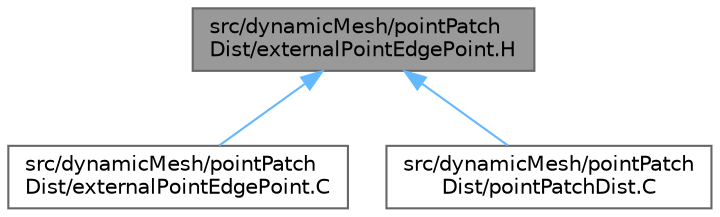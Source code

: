 digraph "src/dynamicMesh/pointPatchDist/externalPointEdgePoint.H"
{
 // LATEX_PDF_SIZE
  bgcolor="transparent";
  edge [fontname=Helvetica,fontsize=10,labelfontname=Helvetica,labelfontsize=10];
  node [fontname=Helvetica,fontsize=10,shape=box,height=0.2,width=0.4];
  Node1 [id="Node000001",label="src/dynamicMesh/pointPatch\lDist/externalPointEdgePoint.H",height=0.2,width=0.4,color="gray40", fillcolor="grey60", style="filled", fontcolor="black",tooltip=" "];
  Node1 -> Node2 [id="edge1_Node000001_Node000002",dir="back",color="steelblue1",style="solid",tooltip=" "];
  Node2 [id="Node000002",label="src/dynamicMesh/pointPatch\lDist/externalPointEdgePoint.C",height=0.2,width=0.4,color="grey40", fillcolor="white", style="filled",URL="$externalPointEdgePoint_8C.html",tooltip=" "];
  Node1 -> Node3 [id="edge2_Node000001_Node000003",dir="back",color="steelblue1",style="solid",tooltip=" "];
  Node3 [id="Node000003",label="src/dynamicMesh/pointPatch\lDist/pointPatchDist.C",height=0.2,width=0.4,color="grey40", fillcolor="white", style="filled",URL="$pointPatchDist_8C.html",tooltip=" "];
}
